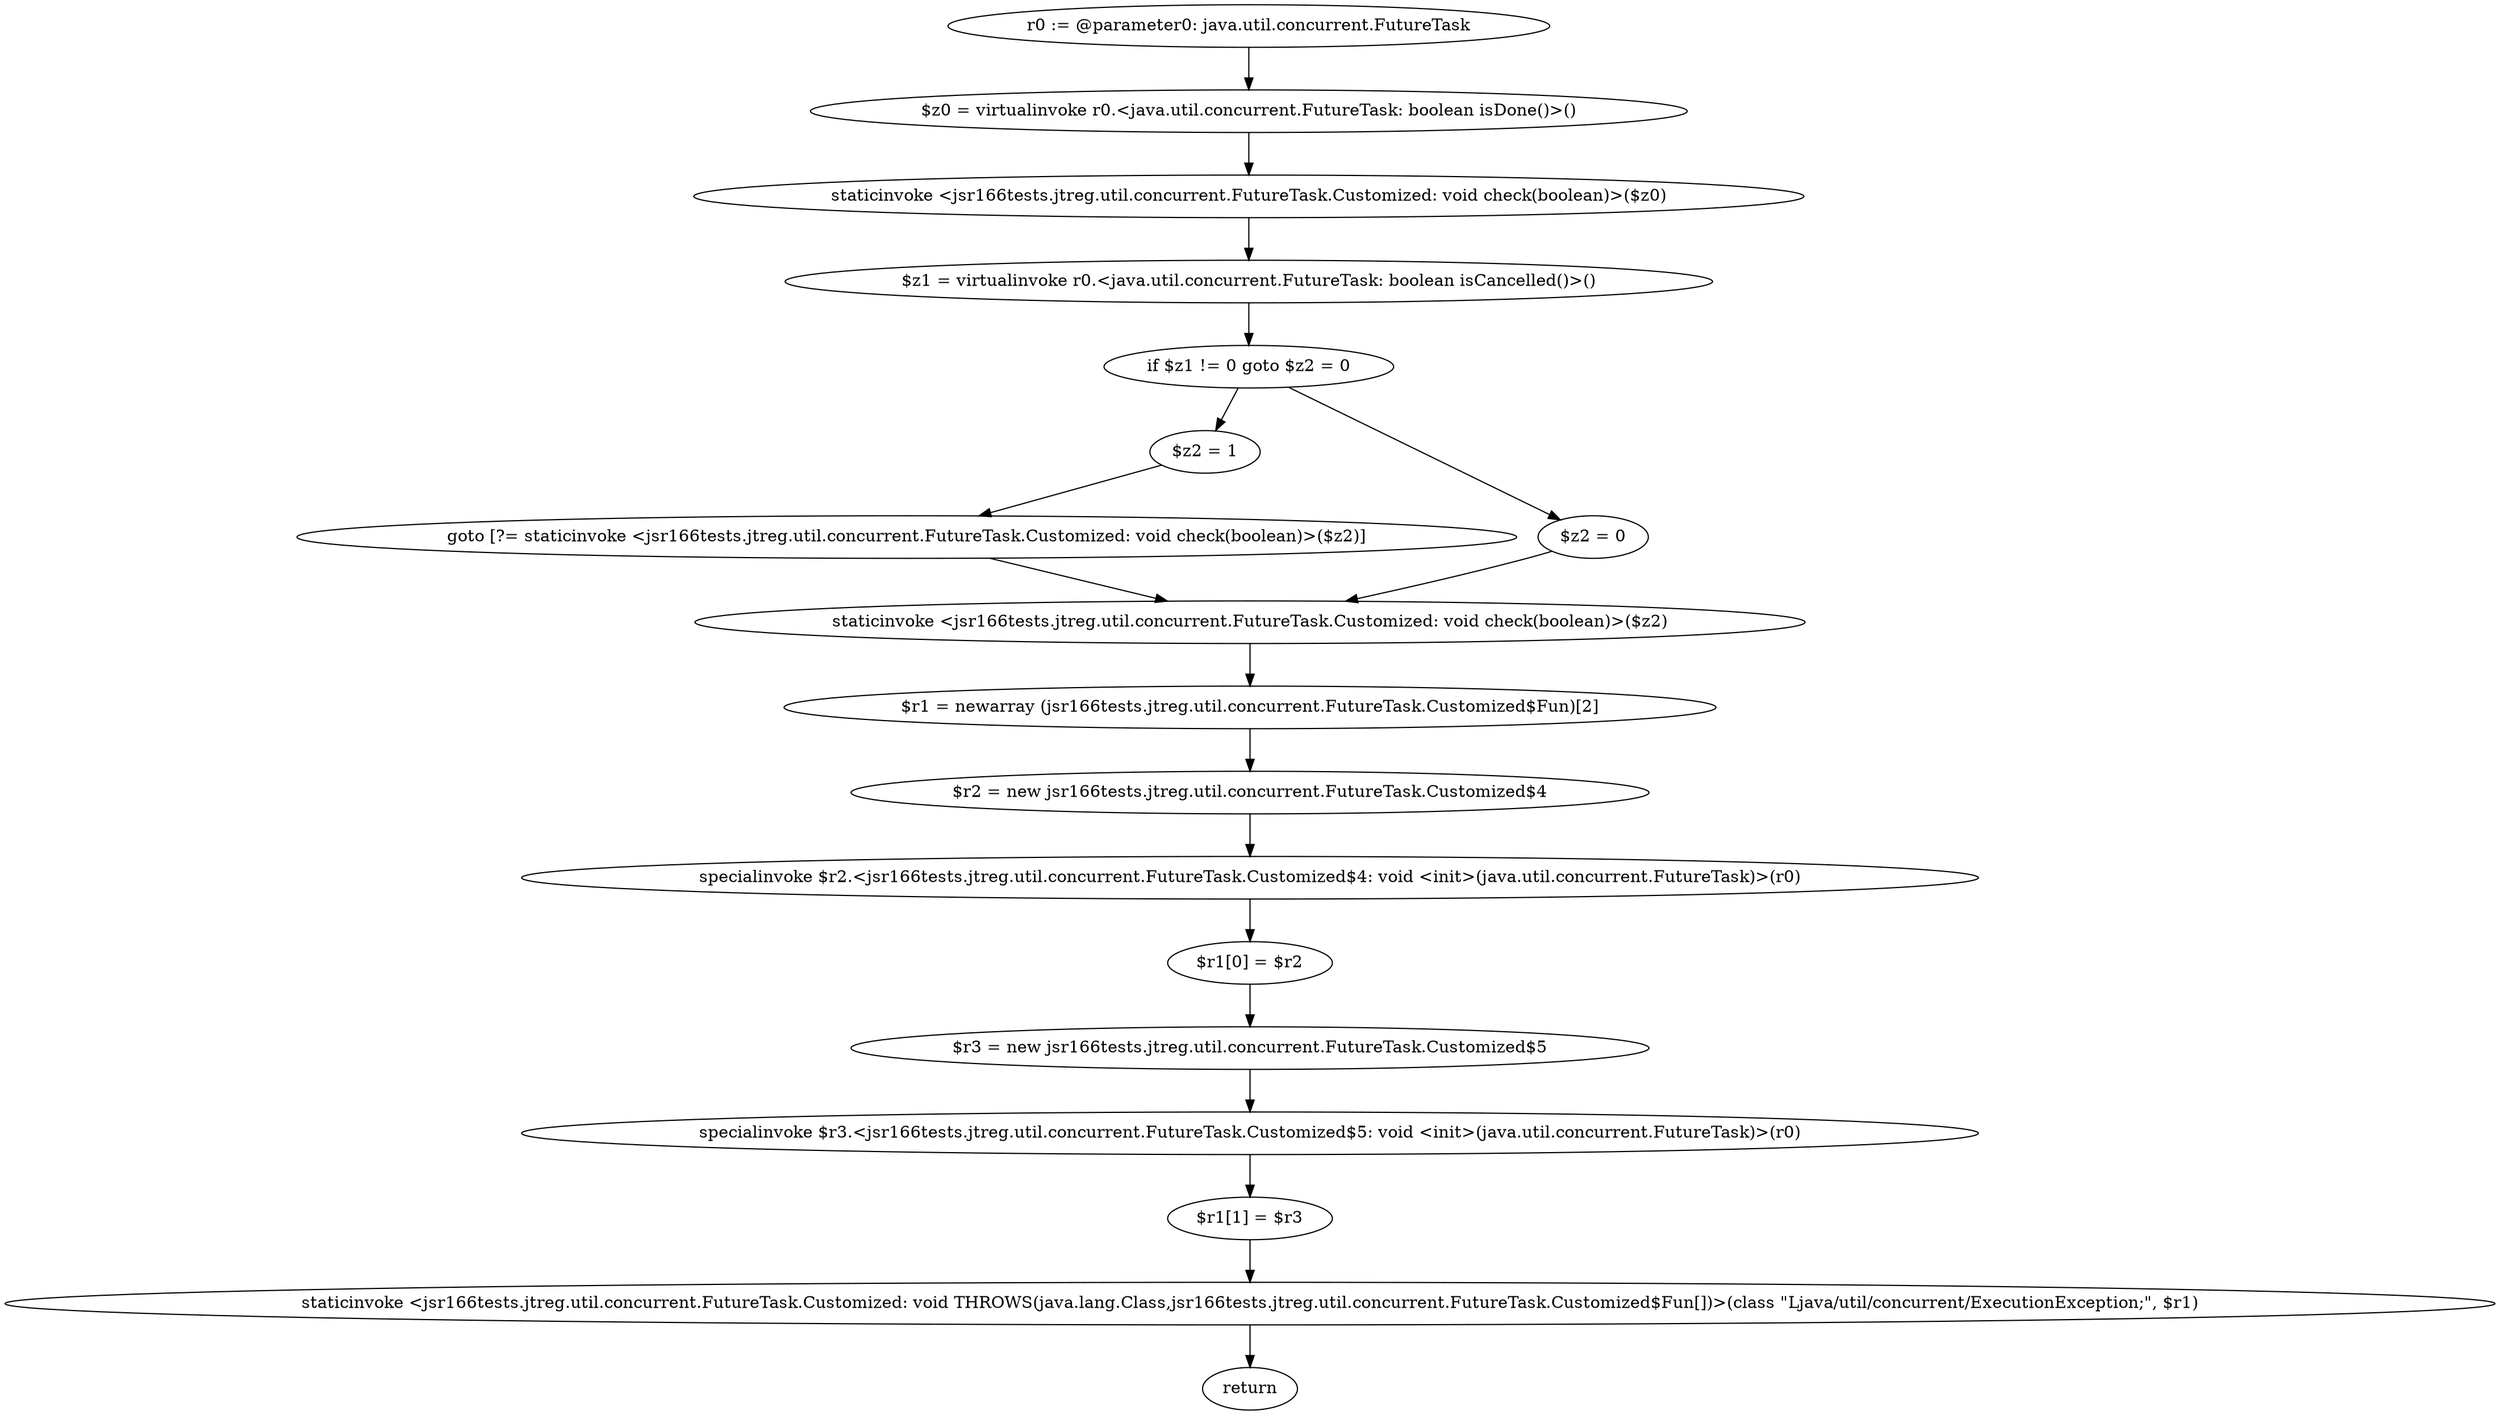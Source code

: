 digraph "unitGraph" {
    "r0 := @parameter0: java.util.concurrent.FutureTask"
    "$z0 = virtualinvoke r0.<java.util.concurrent.FutureTask: boolean isDone()>()"
    "staticinvoke <jsr166tests.jtreg.util.concurrent.FutureTask.Customized: void check(boolean)>($z0)"
    "$z1 = virtualinvoke r0.<java.util.concurrent.FutureTask: boolean isCancelled()>()"
    "if $z1 != 0 goto $z2 = 0"
    "$z2 = 1"
    "goto [?= staticinvoke <jsr166tests.jtreg.util.concurrent.FutureTask.Customized: void check(boolean)>($z2)]"
    "$z2 = 0"
    "staticinvoke <jsr166tests.jtreg.util.concurrent.FutureTask.Customized: void check(boolean)>($z2)"
    "$r1 = newarray (jsr166tests.jtreg.util.concurrent.FutureTask.Customized$Fun)[2]"
    "$r2 = new jsr166tests.jtreg.util.concurrent.FutureTask.Customized$4"
    "specialinvoke $r2.<jsr166tests.jtreg.util.concurrent.FutureTask.Customized$4: void <init>(java.util.concurrent.FutureTask)>(r0)"
    "$r1[0] = $r2"
    "$r3 = new jsr166tests.jtreg.util.concurrent.FutureTask.Customized$5"
    "specialinvoke $r3.<jsr166tests.jtreg.util.concurrent.FutureTask.Customized$5: void <init>(java.util.concurrent.FutureTask)>(r0)"
    "$r1[1] = $r3"
    "staticinvoke <jsr166tests.jtreg.util.concurrent.FutureTask.Customized: void THROWS(java.lang.Class,jsr166tests.jtreg.util.concurrent.FutureTask.Customized$Fun[])>(class \"Ljava/util/concurrent/ExecutionException;\", $r1)"
    "return"
    "r0 := @parameter0: java.util.concurrent.FutureTask"->"$z0 = virtualinvoke r0.<java.util.concurrent.FutureTask: boolean isDone()>()";
    "$z0 = virtualinvoke r0.<java.util.concurrent.FutureTask: boolean isDone()>()"->"staticinvoke <jsr166tests.jtreg.util.concurrent.FutureTask.Customized: void check(boolean)>($z0)";
    "staticinvoke <jsr166tests.jtreg.util.concurrent.FutureTask.Customized: void check(boolean)>($z0)"->"$z1 = virtualinvoke r0.<java.util.concurrent.FutureTask: boolean isCancelled()>()";
    "$z1 = virtualinvoke r0.<java.util.concurrent.FutureTask: boolean isCancelled()>()"->"if $z1 != 0 goto $z2 = 0";
    "if $z1 != 0 goto $z2 = 0"->"$z2 = 1";
    "if $z1 != 0 goto $z2 = 0"->"$z2 = 0";
    "$z2 = 1"->"goto [?= staticinvoke <jsr166tests.jtreg.util.concurrent.FutureTask.Customized: void check(boolean)>($z2)]";
    "goto [?= staticinvoke <jsr166tests.jtreg.util.concurrent.FutureTask.Customized: void check(boolean)>($z2)]"->"staticinvoke <jsr166tests.jtreg.util.concurrent.FutureTask.Customized: void check(boolean)>($z2)";
    "$z2 = 0"->"staticinvoke <jsr166tests.jtreg.util.concurrent.FutureTask.Customized: void check(boolean)>($z2)";
    "staticinvoke <jsr166tests.jtreg.util.concurrent.FutureTask.Customized: void check(boolean)>($z2)"->"$r1 = newarray (jsr166tests.jtreg.util.concurrent.FutureTask.Customized$Fun)[2]";
    "$r1 = newarray (jsr166tests.jtreg.util.concurrent.FutureTask.Customized$Fun)[2]"->"$r2 = new jsr166tests.jtreg.util.concurrent.FutureTask.Customized$4";
    "$r2 = new jsr166tests.jtreg.util.concurrent.FutureTask.Customized$4"->"specialinvoke $r2.<jsr166tests.jtreg.util.concurrent.FutureTask.Customized$4: void <init>(java.util.concurrent.FutureTask)>(r0)";
    "specialinvoke $r2.<jsr166tests.jtreg.util.concurrent.FutureTask.Customized$4: void <init>(java.util.concurrent.FutureTask)>(r0)"->"$r1[0] = $r2";
    "$r1[0] = $r2"->"$r3 = new jsr166tests.jtreg.util.concurrent.FutureTask.Customized$5";
    "$r3 = new jsr166tests.jtreg.util.concurrent.FutureTask.Customized$5"->"specialinvoke $r3.<jsr166tests.jtreg.util.concurrent.FutureTask.Customized$5: void <init>(java.util.concurrent.FutureTask)>(r0)";
    "specialinvoke $r3.<jsr166tests.jtreg.util.concurrent.FutureTask.Customized$5: void <init>(java.util.concurrent.FutureTask)>(r0)"->"$r1[1] = $r3";
    "$r1[1] = $r3"->"staticinvoke <jsr166tests.jtreg.util.concurrent.FutureTask.Customized: void THROWS(java.lang.Class,jsr166tests.jtreg.util.concurrent.FutureTask.Customized$Fun[])>(class \"Ljava/util/concurrent/ExecutionException;\", $r1)";
    "staticinvoke <jsr166tests.jtreg.util.concurrent.FutureTask.Customized: void THROWS(java.lang.Class,jsr166tests.jtreg.util.concurrent.FutureTask.Customized$Fun[])>(class \"Ljava/util/concurrent/ExecutionException;\", $r1)"->"return";
}

